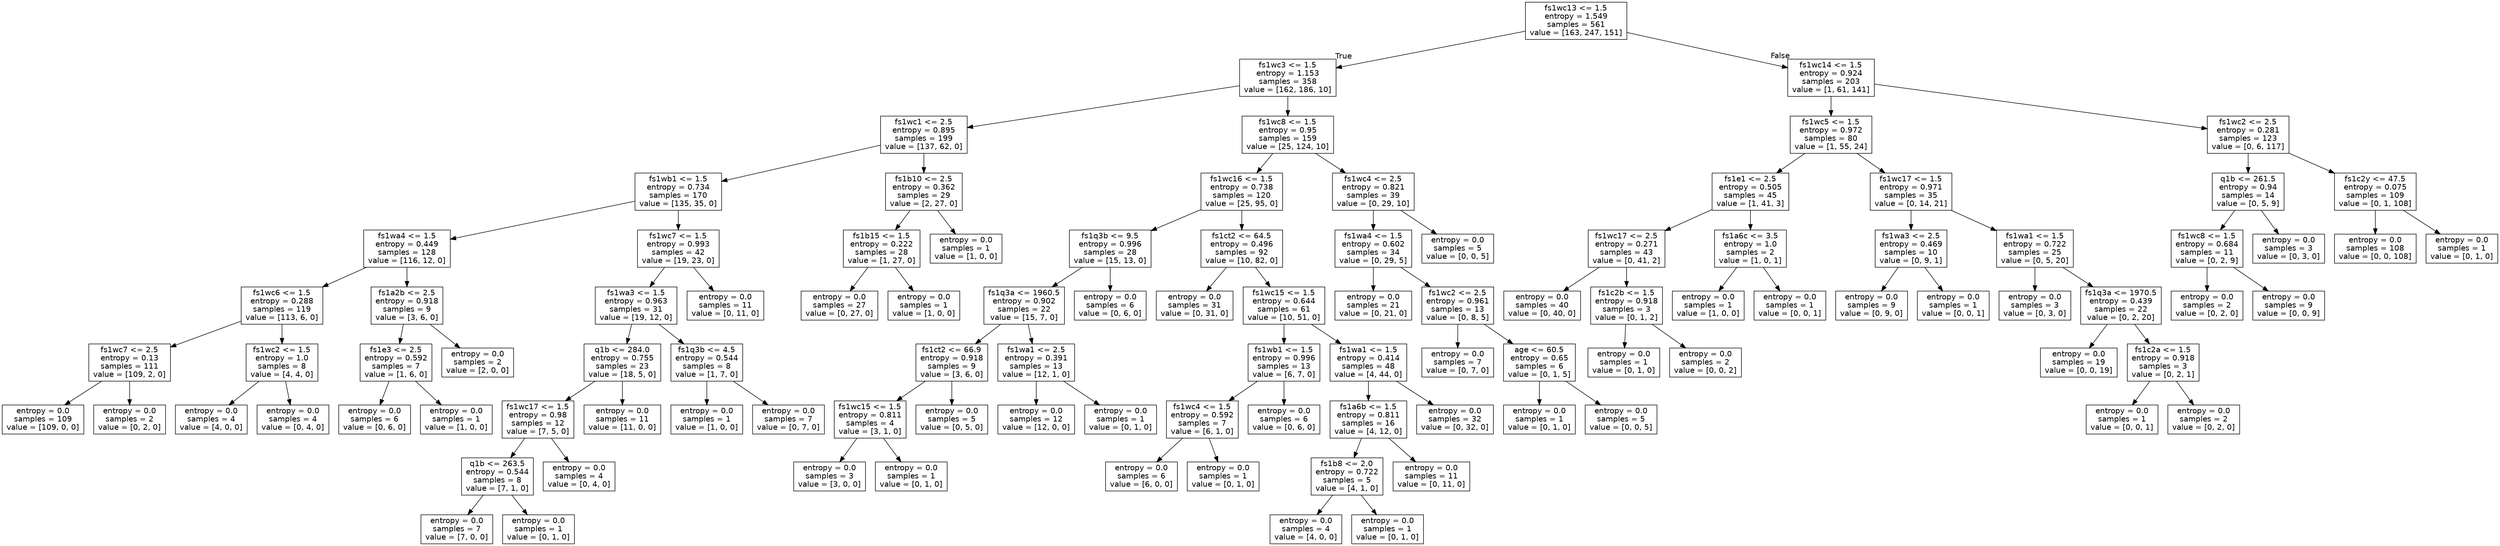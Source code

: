 digraph Tree {
node [shape=box, fontname="helvetica"] ;
edge [fontname="helvetica"] ;
0 [label="fs1wc13 <= 1.5\nentropy = 1.549\nsamples = 561\nvalue = [163, 247, 151]"] ;
1 [label="fs1wc3 <= 1.5\nentropy = 1.153\nsamples = 358\nvalue = [162, 186, 10]"] ;
0 -> 1 [labeldistance=2.5, labelangle=45, headlabel="True"] ;
2 [label="fs1wc1 <= 2.5\nentropy = 0.895\nsamples = 199\nvalue = [137, 62, 0]"] ;
1 -> 2 ;
3 [label="fs1wb1 <= 1.5\nentropy = 0.734\nsamples = 170\nvalue = [135, 35, 0]"] ;
2 -> 3 ;
4 [label="fs1wa4 <= 1.5\nentropy = 0.449\nsamples = 128\nvalue = [116, 12, 0]"] ;
3 -> 4 ;
5 [label="fs1wc6 <= 1.5\nentropy = 0.288\nsamples = 119\nvalue = [113, 6, 0]"] ;
4 -> 5 ;
6 [label="fs1wc7 <= 2.5\nentropy = 0.13\nsamples = 111\nvalue = [109, 2, 0]"] ;
5 -> 6 ;
7 [label="entropy = 0.0\nsamples = 109\nvalue = [109, 0, 0]"] ;
6 -> 7 ;
8 [label="entropy = 0.0\nsamples = 2\nvalue = [0, 2, 0]"] ;
6 -> 8 ;
9 [label="fs1wc2 <= 1.5\nentropy = 1.0\nsamples = 8\nvalue = [4, 4, 0]"] ;
5 -> 9 ;
10 [label="entropy = 0.0\nsamples = 4\nvalue = [4, 0, 0]"] ;
9 -> 10 ;
11 [label="entropy = 0.0\nsamples = 4\nvalue = [0, 4, 0]"] ;
9 -> 11 ;
12 [label="fs1a2b <= 2.5\nentropy = 0.918\nsamples = 9\nvalue = [3, 6, 0]"] ;
4 -> 12 ;
13 [label="fs1e3 <= 2.5\nentropy = 0.592\nsamples = 7\nvalue = [1, 6, 0]"] ;
12 -> 13 ;
14 [label="entropy = 0.0\nsamples = 6\nvalue = [0, 6, 0]"] ;
13 -> 14 ;
15 [label="entropy = 0.0\nsamples = 1\nvalue = [1, 0, 0]"] ;
13 -> 15 ;
16 [label="entropy = 0.0\nsamples = 2\nvalue = [2, 0, 0]"] ;
12 -> 16 ;
17 [label="fs1wc7 <= 1.5\nentropy = 0.993\nsamples = 42\nvalue = [19, 23, 0]"] ;
3 -> 17 ;
18 [label="fs1wa3 <= 1.5\nentropy = 0.963\nsamples = 31\nvalue = [19, 12, 0]"] ;
17 -> 18 ;
19 [label="q1b <= 284.0\nentropy = 0.755\nsamples = 23\nvalue = [18, 5, 0]"] ;
18 -> 19 ;
20 [label="fs1wc17 <= 1.5\nentropy = 0.98\nsamples = 12\nvalue = [7, 5, 0]"] ;
19 -> 20 ;
21 [label="q1b <= 263.5\nentropy = 0.544\nsamples = 8\nvalue = [7, 1, 0]"] ;
20 -> 21 ;
22 [label="entropy = 0.0\nsamples = 7\nvalue = [7, 0, 0]"] ;
21 -> 22 ;
23 [label="entropy = 0.0\nsamples = 1\nvalue = [0, 1, 0]"] ;
21 -> 23 ;
24 [label="entropy = 0.0\nsamples = 4\nvalue = [0, 4, 0]"] ;
20 -> 24 ;
25 [label="entropy = 0.0\nsamples = 11\nvalue = [11, 0, 0]"] ;
19 -> 25 ;
26 [label="fs1q3b <= 4.5\nentropy = 0.544\nsamples = 8\nvalue = [1, 7, 0]"] ;
18 -> 26 ;
27 [label="entropy = 0.0\nsamples = 1\nvalue = [1, 0, 0]"] ;
26 -> 27 ;
28 [label="entropy = 0.0\nsamples = 7\nvalue = [0, 7, 0]"] ;
26 -> 28 ;
29 [label="entropy = 0.0\nsamples = 11\nvalue = [0, 11, 0]"] ;
17 -> 29 ;
30 [label="fs1b10 <= 2.5\nentropy = 0.362\nsamples = 29\nvalue = [2, 27, 0]"] ;
2 -> 30 ;
31 [label="fs1b15 <= 1.5\nentropy = 0.222\nsamples = 28\nvalue = [1, 27, 0]"] ;
30 -> 31 ;
32 [label="entropy = 0.0\nsamples = 27\nvalue = [0, 27, 0]"] ;
31 -> 32 ;
33 [label="entropy = 0.0\nsamples = 1\nvalue = [1, 0, 0]"] ;
31 -> 33 ;
34 [label="entropy = 0.0\nsamples = 1\nvalue = [1, 0, 0]"] ;
30 -> 34 ;
35 [label="fs1wc8 <= 1.5\nentropy = 0.95\nsamples = 159\nvalue = [25, 124, 10]"] ;
1 -> 35 ;
36 [label="fs1wc16 <= 1.5\nentropy = 0.738\nsamples = 120\nvalue = [25, 95, 0]"] ;
35 -> 36 ;
37 [label="fs1q3b <= 9.5\nentropy = 0.996\nsamples = 28\nvalue = [15, 13, 0]"] ;
36 -> 37 ;
38 [label="fs1q3a <= 1960.5\nentropy = 0.902\nsamples = 22\nvalue = [15, 7, 0]"] ;
37 -> 38 ;
39 [label="fs1ct2 <= 66.9\nentropy = 0.918\nsamples = 9\nvalue = [3, 6, 0]"] ;
38 -> 39 ;
40 [label="fs1wc15 <= 1.5\nentropy = 0.811\nsamples = 4\nvalue = [3, 1, 0]"] ;
39 -> 40 ;
41 [label="entropy = 0.0\nsamples = 3\nvalue = [3, 0, 0]"] ;
40 -> 41 ;
42 [label="entropy = 0.0\nsamples = 1\nvalue = [0, 1, 0]"] ;
40 -> 42 ;
43 [label="entropy = 0.0\nsamples = 5\nvalue = [0, 5, 0]"] ;
39 -> 43 ;
44 [label="fs1wa1 <= 2.5\nentropy = 0.391\nsamples = 13\nvalue = [12, 1, 0]"] ;
38 -> 44 ;
45 [label="entropy = 0.0\nsamples = 12\nvalue = [12, 0, 0]"] ;
44 -> 45 ;
46 [label="entropy = 0.0\nsamples = 1\nvalue = [0, 1, 0]"] ;
44 -> 46 ;
47 [label="entropy = 0.0\nsamples = 6\nvalue = [0, 6, 0]"] ;
37 -> 47 ;
48 [label="fs1ct2 <= 64.5\nentropy = 0.496\nsamples = 92\nvalue = [10, 82, 0]"] ;
36 -> 48 ;
49 [label="entropy = 0.0\nsamples = 31\nvalue = [0, 31, 0]"] ;
48 -> 49 ;
50 [label="fs1wc15 <= 1.5\nentropy = 0.644\nsamples = 61\nvalue = [10, 51, 0]"] ;
48 -> 50 ;
51 [label="fs1wb1 <= 1.5\nentropy = 0.996\nsamples = 13\nvalue = [6, 7, 0]"] ;
50 -> 51 ;
52 [label="fs1wc4 <= 1.5\nentropy = 0.592\nsamples = 7\nvalue = [6, 1, 0]"] ;
51 -> 52 ;
53 [label="entropy = 0.0\nsamples = 6\nvalue = [6, 0, 0]"] ;
52 -> 53 ;
54 [label="entropy = 0.0\nsamples = 1\nvalue = [0, 1, 0]"] ;
52 -> 54 ;
55 [label="entropy = 0.0\nsamples = 6\nvalue = [0, 6, 0]"] ;
51 -> 55 ;
56 [label="fs1wa1 <= 1.5\nentropy = 0.414\nsamples = 48\nvalue = [4, 44, 0]"] ;
50 -> 56 ;
57 [label="fs1a6b <= 1.5\nentropy = 0.811\nsamples = 16\nvalue = [4, 12, 0]"] ;
56 -> 57 ;
58 [label="fs1b8 <= 2.0\nentropy = 0.722\nsamples = 5\nvalue = [4, 1, 0]"] ;
57 -> 58 ;
59 [label="entropy = 0.0\nsamples = 4\nvalue = [4, 0, 0]"] ;
58 -> 59 ;
60 [label="entropy = 0.0\nsamples = 1\nvalue = [0, 1, 0]"] ;
58 -> 60 ;
61 [label="entropy = 0.0\nsamples = 11\nvalue = [0, 11, 0]"] ;
57 -> 61 ;
62 [label="entropy = 0.0\nsamples = 32\nvalue = [0, 32, 0]"] ;
56 -> 62 ;
63 [label="fs1wc4 <= 2.5\nentropy = 0.821\nsamples = 39\nvalue = [0, 29, 10]"] ;
35 -> 63 ;
64 [label="fs1wa4 <= 1.5\nentropy = 0.602\nsamples = 34\nvalue = [0, 29, 5]"] ;
63 -> 64 ;
65 [label="entropy = 0.0\nsamples = 21\nvalue = [0, 21, 0]"] ;
64 -> 65 ;
66 [label="fs1wc2 <= 2.5\nentropy = 0.961\nsamples = 13\nvalue = [0, 8, 5]"] ;
64 -> 66 ;
67 [label="entropy = 0.0\nsamples = 7\nvalue = [0, 7, 0]"] ;
66 -> 67 ;
68 [label="age <= 60.5\nentropy = 0.65\nsamples = 6\nvalue = [0, 1, 5]"] ;
66 -> 68 ;
69 [label="entropy = 0.0\nsamples = 1\nvalue = [0, 1, 0]"] ;
68 -> 69 ;
70 [label="entropy = 0.0\nsamples = 5\nvalue = [0, 0, 5]"] ;
68 -> 70 ;
71 [label="entropy = 0.0\nsamples = 5\nvalue = [0, 0, 5]"] ;
63 -> 71 ;
72 [label="fs1wc14 <= 1.5\nentropy = 0.924\nsamples = 203\nvalue = [1, 61, 141]"] ;
0 -> 72 [labeldistance=2.5, labelangle=-45, headlabel="False"] ;
73 [label="fs1wc5 <= 1.5\nentropy = 0.972\nsamples = 80\nvalue = [1, 55, 24]"] ;
72 -> 73 ;
74 [label="fs1e1 <= 2.5\nentropy = 0.505\nsamples = 45\nvalue = [1, 41, 3]"] ;
73 -> 74 ;
75 [label="fs1wc17 <= 2.5\nentropy = 0.271\nsamples = 43\nvalue = [0, 41, 2]"] ;
74 -> 75 ;
76 [label="entropy = 0.0\nsamples = 40\nvalue = [0, 40, 0]"] ;
75 -> 76 ;
77 [label="fs1c2b <= 1.5\nentropy = 0.918\nsamples = 3\nvalue = [0, 1, 2]"] ;
75 -> 77 ;
78 [label="entropy = 0.0\nsamples = 1\nvalue = [0, 1, 0]"] ;
77 -> 78 ;
79 [label="entropy = 0.0\nsamples = 2\nvalue = [0, 0, 2]"] ;
77 -> 79 ;
80 [label="fs1a6c <= 3.5\nentropy = 1.0\nsamples = 2\nvalue = [1, 0, 1]"] ;
74 -> 80 ;
81 [label="entropy = 0.0\nsamples = 1\nvalue = [1, 0, 0]"] ;
80 -> 81 ;
82 [label="entropy = 0.0\nsamples = 1\nvalue = [0, 0, 1]"] ;
80 -> 82 ;
83 [label="fs1wc17 <= 1.5\nentropy = 0.971\nsamples = 35\nvalue = [0, 14, 21]"] ;
73 -> 83 ;
84 [label="fs1wa3 <= 2.5\nentropy = 0.469\nsamples = 10\nvalue = [0, 9, 1]"] ;
83 -> 84 ;
85 [label="entropy = 0.0\nsamples = 9\nvalue = [0, 9, 0]"] ;
84 -> 85 ;
86 [label="entropy = 0.0\nsamples = 1\nvalue = [0, 0, 1]"] ;
84 -> 86 ;
87 [label="fs1wa1 <= 1.5\nentropy = 0.722\nsamples = 25\nvalue = [0, 5, 20]"] ;
83 -> 87 ;
88 [label="entropy = 0.0\nsamples = 3\nvalue = [0, 3, 0]"] ;
87 -> 88 ;
89 [label="fs1q3a <= 1970.5\nentropy = 0.439\nsamples = 22\nvalue = [0, 2, 20]"] ;
87 -> 89 ;
90 [label="entropy = 0.0\nsamples = 19\nvalue = [0, 0, 19]"] ;
89 -> 90 ;
91 [label="fs1c2a <= 1.5\nentropy = 0.918\nsamples = 3\nvalue = [0, 2, 1]"] ;
89 -> 91 ;
92 [label="entropy = 0.0\nsamples = 1\nvalue = [0, 0, 1]"] ;
91 -> 92 ;
93 [label="entropy = 0.0\nsamples = 2\nvalue = [0, 2, 0]"] ;
91 -> 93 ;
94 [label="fs1wc2 <= 2.5\nentropy = 0.281\nsamples = 123\nvalue = [0, 6, 117]"] ;
72 -> 94 ;
95 [label="q1b <= 261.5\nentropy = 0.94\nsamples = 14\nvalue = [0, 5, 9]"] ;
94 -> 95 ;
96 [label="fs1wc8 <= 1.5\nentropy = 0.684\nsamples = 11\nvalue = [0, 2, 9]"] ;
95 -> 96 ;
97 [label="entropy = 0.0\nsamples = 2\nvalue = [0, 2, 0]"] ;
96 -> 97 ;
98 [label="entropy = 0.0\nsamples = 9\nvalue = [0, 0, 9]"] ;
96 -> 98 ;
99 [label="entropy = 0.0\nsamples = 3\nvalue = [0, 3, 0]"] ;
95 -> 99 ;
100 [label="fs1c2y <= 47.5\nentropy = 0.075\nsamples = 109\nvalue = [0, 1, 108]"] ;
94 -> 100 ;
101 [label="entropy = 0.0\nsamples = 108\nvalue = [0, 0, 108]"] ;
100 -> 101 ;
102 [label="entropy = 0.0\nsamples = 1\nvalue = [0, 1, 0]"] ;
100 -> 102 ;
}